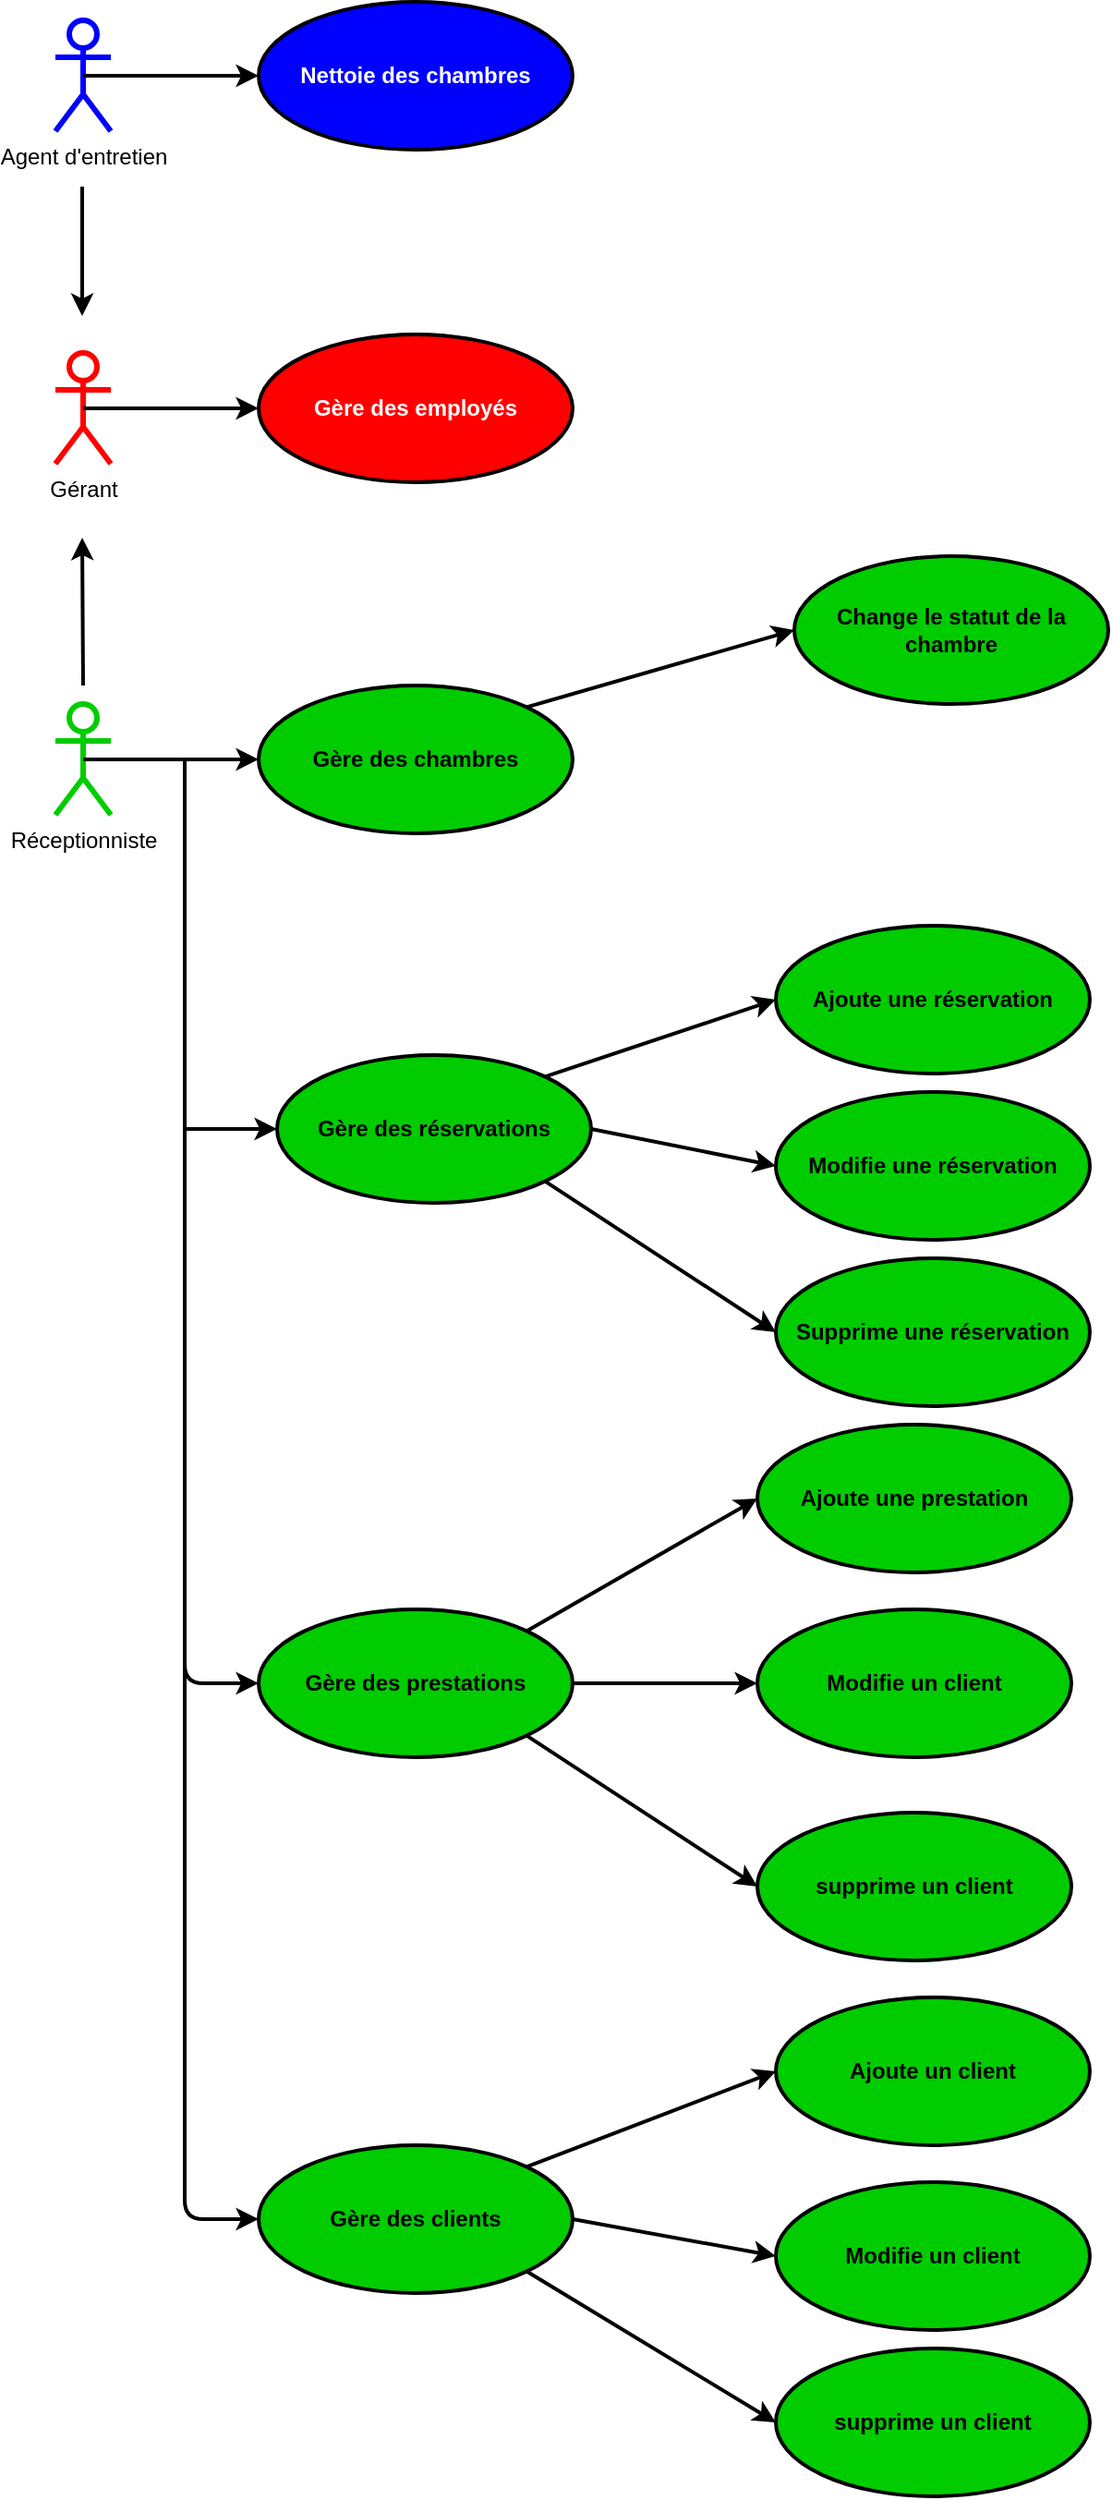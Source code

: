 <mxfile version="13.9.9" type="device"><diagram id="Q-hz5vsAQXlTggmqpHIJ" name="Page-1"><mxGraphModel dx="1086" dy="806" grid="1" gridSize="10" guides="1" tooltips="1" connect="1" arrows="1" fold="1" page="1" pageScale="1" pageWidth="827" pageHeight="1169" math="0" shadow="0"><root><mxCell id="0"/><mxCell id="1" parent="0"/><mxCell id="99uAwbGHXjy_RrVq41R4-1" value="Agent d'entretien" style="shape=umlActor;verticalLabelPosition=bottom;verticalAlign=top;html=1;outlineConnect=0;strokeColor=#0000FF;strokeWidth=3;" parent="1" vertex="1"><mxGeometry x="50" y="80" width="30" height="60" as="geometry"/></mxCell><mxCell id="99uAwbGHXjy_RrVq41R4-6" style="edgeStyle=orthogonalEdgeStyle;rounded=0;orthogonalLoop=1;jettySize=auto;html=1;strokeWidth=2;entryX=0;entryY=0.5;entryDx=0;entryDy=0;exitX=0.5;exitY=0.5;exitDx=0;exitDy=0;exitPerimeter=0;" parent="1" source="99uAwbGHXjy_RrVq41R4-2" target="99uAwbGHXjy_RrVq41R4-5" edge="1"><mxGeometry relative="1" as="geometry"><Array as="points"><mxPoint x="120" y="480"/><mxPoint x="120" y="680"/></Array></mxGeometry></mxCell><mxCell id="99uAwbGHXjy_RrVq41R4-2" value="Réceptionniste" style="shape=umlActor;verticalLabelPosition=bottom;verticalAlign=top;html=1;outlineConnect=0;strokeWidth=3;strokeColor=#00CC00;" parent="1" vertex="1"><mxGeometry x="50" y="450" width="30" height="60" as="geometry"/></mxCell><mxCell id="99uAwbGHXjy_RrVq41R4-3" value="Gérant" style="shape=umlActor;verticalLabelPosition=bottom;verticalAlign=top;html=1;outlineConnect=0;strokeWidth=3;strokeColor=#FF0000;" parent="1" vertex="1"><mxGeometry x="50" y="260" width="30" height="60" as="geometry"/></mxCell><mxCell id="99uAwbGHXjy_RrVq41R4-4" value="Ajoute une réservation" style="ellipse;whiteSpace=wrap;html=1;strokeWidth=2;fontStyle=1;fillColor=#00CC00;" parent="1" vertex="1"><mxGeometry x="440" y="570" width="170" height="80" as="geometry"/></mxCell><mxCell id="99uAwbGHXjy_RrVq41R4-5" value="Gère des réservations" style="ellipse;whiteSpace=wrap;html=1;strokeWidth=2;sketch=0;fontStyle=1;fillColor=#00CC00;" parent="1" vertex="1"><mxGeometry x="170" y="640" width="170" height="80" as="geometry"/></mxCell><mxCell id="99uAwbGHXjy_RrVq41R4-9" value="" style="endArrow=classic;html=1;strokeWidth=2;" parent="1" edge="1"><mxGeometry width="50" height="50" relative="1" as="geometry"><mxPoint x="65" y="440" as="sourcePoint"/><mxPoint x="64.5" y="360" as="targetPoint"/></mxGeometry></mxCell><mxCell id="99uAwbGHXjy_RrVq41R4-11" value="Nettoie des chambres" style="ellipse;whiteSpace=wrap;html=1;strokeWidth=2;fontStyle=1;fillColor=#0000FF;fontColor=#FFFFFF;" parent="1" vertex="1"><mxGeometry x="160" y="70" width="170" height="80" as="geometry"/></mxCell><mxCell id="99uAwbGHXjy_RrVq41R4-12" value="" style="endArrow=classic;html=1;entryX=0;entryY=0.5;entryDx=0;entryDy=0;strokeWidth=2;exitX=0.5;exitY=0.5;exitDx=0;exitDy=0;exitPerimeter=0;" parent="1" source="99uAwbGHXjy_RrVq41R4-1" target="99uAwbGHXjy_RrVq41R4-11" edge="1"><mxGeometry width="50" height="50" relative="1" as="geometry"><mxPoint x="90" y="140" as="sourcePoint"/><mxPoint x="190" y="142" as="targetPoint"/></mxGeometry></mxCell><mxCell id="2aik15rhfh9CqMPqsrxR-1" value="" style="endArrow=classic;html=1;strokeWidth=2;" parent="1" edge="1"><mxGeometry width="50" height="50" relative="1" as="geometry"><mxPoint x="64.5" y="170" as="sourcePoint"/><mxPoint x="64.5" y="240" as="targetPoint"/></mxGeometry></mxCell><mxCell id="C6oG4wMZP0P9ysL1d2CA-1" value="Modifie une réservation" style="ellipse;whiteSpace=wrap;html=1;strokeWidth=2;fontStyle=1;fillColor=#00CC00;" vertex="1" parent="1"><mxGeometry x="440" y="660" width="170" height="80" as="geometry"/></mxCell><mxCell id="C6oG4wMZP0P9ysL1d2CA-2" value="Supprime une réservation" style="ellipse;whiteSpace=wrap;html=1;strokeWidth=2;fontStyle=1;fillColor=#00CC00;" vertex="1" parent="1"><mxGeometry x="440" y="750" width="170" height="80" as="geometry"/></mxCell><mxCell id="C6oG4wMZP0P9ysL1d2CA-3" value="" style="endArrow=classic;html=1;entryX=0;entryY=0.5;entryDx=0;entryDy=0;strokeWidth=2;exitX=1;exitY=0;exitDx=0;exitDy=0;" edge="1" parent="1" source="99uAwbGHXjy_RrVq41R4-5" target="99uAwbGHXjy_RrVq41R4-4"><mxGeometry width="50" height="50" relative="1" as="geometry"><mxPoint x="340" y="460" as="sourcePoint"/><mxPoint x="390" y="410" as="targetPoint"/></mxGeometry></mxCell><mxCell id="C6oG4wMZP0P9ysL1d2CA-4" value="" style="endArrow=classic;html=1;entryX=0;entryY=0.5;entryDx=0;entryDy=0;strokeWidth=2;exitX=1;exitY=0.5;exitDx=0;exitDy=0;" edge="1" parent="1" source="99uAwbGHXjy_RrVq41R4-5" target="C6oG4wMZP0P9ysL1d2CA-1"><mxGeometry width="50" height="50" relative="1" as="geometry"><mxPoint x="350" y="490" as="sourcePoint"/><mxPoint x="440" y="470" as="targetPoint"/></mxGeometry></mxCell><mxCell id="C6oG4wMZP0P9ysL1d2CA-5" value="" style="endArrow=classic;html=1;entryX=0;entryY=0.5;entryDx=0;entryDy=0;strokeWidth=2;exitX=1;exitY=1;exitDx=0;exitDy=0;" edge="1" parent="1" source="99uAwbGHXjy_RrVq41R4-5" target="C6oG4wMZP0P9ysL1d2CA-2"><mxGeometry width="50" height="50" relative="1" as="geometry"><mxPoint x="305" y="650" as="sourcePoint"/><mxPoint x="393.54" y="544.17" as="targetPoint"/></mxGeometry></mxCell><mxCell id="C6oG4wMZP0P9ysL1d2CA-6" value="" style="endArrow=classic;html=1;strokeColor=#000000;strokeWidth=2;fontColor=#FFFFFF;exitX=0.5;exitY=0.5;exitDx=0;exitDy=0;exitPerimeter=0;entryX=0;entryY=0.5;entryDx=0;entryDy=0;" edge="1" parent="1" source="99uAwbGHXjy_RrVq41R4-2" target="C6oG4wMZP0P9ysL1d2CA-7"><mxGeometry width="50" height="50" relative="1" as="geometry"><mxPoint x="150" y="460" as="sourcePoint"/><mxPoint x="270" y="480" as="targetPoint"/></mxGeometry></mxCell><mxCell id="C6oG4wMZP0P9ysL1d2CA-7" value="Gère des chambres" style="ellipse;whiteSpace=wrap;html=1;strokeWidth=2;fontStyle=1;fillColor=#00CC00;" vertex="1" parent="1"><mxGeometry x="160" y="440" width="170" height="80" as="geometry"/></mxCell><mxCell id="C6oG4wMZP0P9ysL1d2CA-9" value="" style="endArrow=classic;html=1;strokeColor=#000000;strokeWidth=2;fontColor=#FFFFFF;exitX=0.5;exitY=0.5;exitDx=0;exitDy=0;exitPerimeter=0;entryX=0;entryY=0.5;entryDx=0;entryDy=0;" edge="1" parent="1" source="99uAwbGHXjy_RrVq41R4-3" target="C6oG4wMZP0P9ysL1d2CA-10"><mxGeometry width="50" height="50" relative="1" as="geometry"><mxPoint x="90" y="290" as="sourcePoint"/><mxPoint x="130" y="290" as="targetPoint"/></mxGeometry></mxCell><mxCell id="C6oG4wMZP0P9ysL1d2CA-10" value="Gère des employés" style="ellipse;whiteSpace=wrap;html=1;strokeWidth=2;fontStyle=1;fillColor=#FF0000;fontColor=#FFFFFF;" vertex="1" parent="1"><mxGeometry x="160" y="250" width="170" height="80" as="geometry"/></mxCell><mxCell id="C6oG4wMZP0P9ysL1d2CA-12" value="" style="endArrow=classic;html=1;strokeColor=#000000;strokeWidth=2;fontColor=#FFFFFF;entryX=0;entryY=0.5;entryDx=0;entryDy=0;" edge="1" parent="1" target="C6oG4wMZP0P9ysL1d2CA-13"><mxGeometry width="50" height="50" relative="1" as="geometry"><mxPoint x="120" y="680" as="sourcePoint"/><mxPoint x="120" y="810" as="targetPoint"/><Array as="points"><mxPoint x="120" y="980"/></Array></mxGeometry></mxCell><mxCell id="C6oG4wMZP0P9ysL1d2CA-13" value="Gère des prestations" style="ellipse;whiteSpace=wrap;html=1;strokeWidth=2;fontStyle=1;fillColor=#00CC00;" vertex="1" parent="1"><mxGeometry x="160" y="940" width="170" height="80" as="geometry"/></mxCell><mxCell id="C6oG4wMZP0P9ysL1d2CA-14" value="Ajoute une prestation" style="ellipse;whiteSpace=wrap;html=1;strokeWidth=2;fontStyle=1;fillColor=#00CC00;" vertex="1" parent="1"><mxGeometry x="430" y="840" width="170" height="80" as="geometry"/></mxCell><mxCell id="C6oG4wMZP0P9ysL1d2CA-15" value="Gère des clients" style="ellipse;whiteSpace=wrap;html=1;strokeWidth=2;fontStyle=1;fillColor=#00CC00;" vertex="1" parent="1"><mxGeometry x="160" y="1230" width="170" height="80" as="geometry"/></mxCell><mxCell id="C6oG4wMZP0P9ysL1d2CA-16" value="" style="endArrow=classic;html=1;strokeColor=#000000;strokeWidth=2;fontColor=#FFFFFF;exitX=1;exitY=0;exitDx=0;exitDy=0;entryX=0;entryY=0.5;entryDx=0;entryDy=0;" edge="1" parent="1" source="C6oG4wMZP0P9ysL1d2CA-13" target="C6oG4wMZP0P9ysL1d2CA-14"><mxGeometry width="50" height="50" relative="1" as="geometry"><mxPoint x="340" y="879.5" as="sourcePoint"/><mxPoint x="420" y="879.5" as="targetPoint"/></mxGeometry></mxCell><mxCell id="C6oG4wMZP0P9ysL1d2CA-17" value="" style="endArrow=classic;html=1;strokeColor=#000000;strokeWidth=2;fontColor=#FFFFFF;entryX=0;entryY=0.5;entryDx=0;entryDy=0;" edge="1" parent="1" target="C6oG4wMZP0P9ysL1d2CA-15"><mxGeometry width="50" height="50" relative="1" as="geometry"><mxPoint x="120" y="770" as="sourcePoint"/><mxPoint x="180" y="990" as="targetPoint"/><Array as="points"><mxPoint x="120" y="1270"/></Array></mxGeometry></mxCell><mxCell id="C6oG4wMZP0P9ysL1d2CA-18" value="Ajoute un client" style="ellipse;whiteSpace=wrap;html=1;strokeWidth=2;fontStyle=1;fillColor=#00CC00;" vertex="1" parent="1"><mxGeometry x="440" y="1150" width="170" height="80" as="geometry"/></mxCell><mxCell id="C6oG4wMZP0P9ysL1d2CA-19" value="Modifie un client" style="ellipse;whiteSpace=wrap;html=1;strokeWidth=2;fontStyle=1;fillColor=#00CC00;" vertex="1" parent="1"><mxGeometry x="440" y="1250" width="170" height="80" as="geometry"/></mxCell><mxCell id="C6oG4wMZP0P9ysL1d2CA-20" value="supprime un client" style="ellipse;whiteSpace=wrap;html=1;strokeWidth=2;fontStyle=1;fillColor=#00CC00;" vertex="1" parent="1"><mxGeometry x="440" y="1340" width="170" height="80" as="geometry"/></mxCell><mxCell id="C6oG4wMZP0P9ysL1d2CA-21" value="" style="endArrow=classic;html=1;strokeColor=#000000;strokeWidth=2;fontColor=#FFFFFF;entryX=0;entryY=0.5;entryDx=0;entryDy=0;exitX=1;exitY=0;exitDx=0;exitDy=0;" edge="1" parent="1" source="C6oG4wMZP0P9ysL1d2CA-15" target="C6oG4wMZP0P9ysL1d2CA-18"><mxGeometry width="50" height="50" relative="1" as="geometry"><mxPoint x="310" y="1210" as="sourcePoint"/><mxPoint x="360" y="1160" as="targetPoint"/></mxGeometry></mxCell><mxCell id="C6oG4wMZP0P9ysL1d2CA-22" value="" style="endArrow=classic;html=1;strokeColor=#000000;strokeWidth=2;fontColor=#FFFFFF;exitX=1;exitY=0.5;exitDx=0;exitDy=0;entryX=0;entryY=0.5;entryDx=0;entryDy=0;" edge="1" parent="1" source="C6oG4wMZP0P9ysL1d2CA-15" target="C6oG4wMZP0P9ysL1d2CA-19"><mxGeometry width="50" height="50" relative="1" as="geometry"><mxPoint x="360" y="1310" as="sourcePoint"/><mxPoint x="410" y="1260" as="targetPoint"/></mxGeometry></mxCell><mxCell id="C6oG4wMZP0P9ysL1d2CA-23" value="" style="endArrow=classic;html=1;strokeColor=#000000;strokeWidth=2;fontColor=#FFFFFF;exitX=1;exitY=1;exitDx=0;exitDy=0;entryX=0;entryY=0.5;entryDx=0;entryDy=0;" edge="1" parent="1" source="C6oG4wMZP0P9ysL1d2CA-15" target="C6oG4wMZP0P9ysL1d2CA-20"><mxGeometry width="50" height="50" relative="1" as="geometry"><mxPoint x="340" y="1410" as="sourcePoint"/><mxPoint x="390" y="1360" as="targetPoint"/></mxGeometry></mxCell><mxCell id="C6oG4wMZP0P9ysL1d2CA-24" value="Modifie un client" style="ellipse;whiteSpace=wrap;html=1;strokeWidth=2;fontStyle=1;fillColor=#00CC00;" vertex="1" parent="1"><mxGeometry x="430" y="940" width="170" height="80" as="geometry"/></mxCell><mxCell id="C6oG4wMZP0P9ysL1d2CA-25" value="supprime un client" style="ellipse;whiteSpace=wrap;html=1;strokeWidth=2;fontStyle=1;fillColor=#00CC00;" vertex="1" parent="1"><mxGeometry x="430" y="1050" width="170" height="80" as="geometry"/></mxCell><mxCell id="C6oG4wMZP0P9ysL1d2CA-26" value="" style="endArrow=classic;html=1;strokeColor=#000000;strokeWidth=2;fontColor=#FFFFFF;exitX=1;exitY=0.5;exitDx=0;exitDy=0;entryX=0;entryY=0.5;entryDx=0;entryDy=0;" edge="1" parent="1" target="C6oG4wMZP0P9ysL1d2CA-24" source="C6oG4wMZP0P9ysL1d2CA-13"><mxGeometry width="50" height="50" relative="1" as="geometry"><mxPoint x="330" y="950" as="sourcePoint"/><mxPoint x="410" y="940" as="targetPoint"/></mxGeometry></mxCell><mxCell id="C6oG4wMZP0P9ysL1d2CA-27" value="" style="endArrow=classic;html=1;strokeColor=#000000;strokeWidth=2;fontColor=#FFFFFF;exitX=1;exitY=1;exitDx=0;exitDy=0;entryX=0;entryY=0.5;entryDx=0;entryDy=0;" edge="1" parent="1" source="C6oG4wMZP0P9ysL1d2CA-13" target="C6oG4wMZP0P9ysL1d2CA-25"><mxGeometry width="50" height="50" relative="1" as="geometry"><mxPoint x="320" y="1050" as="sourcePoint"/><mxPoint x="420" y="1050" as="targetPoint"/></mxGeometry></mxCell><mxCell id="C6oG4wMZP0P9ysL1d2CA-28" value="" style="endArrow=classic;html=1;strokeColor=#000000;strokeWidth=2;fontColor=#FFFFFF;exitX=1;exitY=0;exitDx=0;exitDy=0;entryX=0;entryY=0.5;entryDx=0;entryDy=0;" edge="1" parent="1" source="C6oG4wMZP0P9ysL1d2CA-7" target="C6oG4wMZP0P9ysL1d2CA-29"><mxGeometry width="50" height="50" relative="1" as="geometry"><mxPoint x="390" y="460" as="sourcePoint"/><mxPoint x="440" y="410" as="targetPoint"/></mxGeometry></mxCell><mxCell id="C6oG4wMZP0P9ysL1d2CA-29" value="Change le statut de la chambre" style="ellipse;whiteSpace=wrap;html=1;strokeWidth=2;fontStyle=1;fillColor=#00CC00;" vertex="1" parent="1"><mxGeometry x="450" y="370" width="170" height="80" as="geometry"/></mxCell></root></mxGraphModel></diagram></mxfile>
